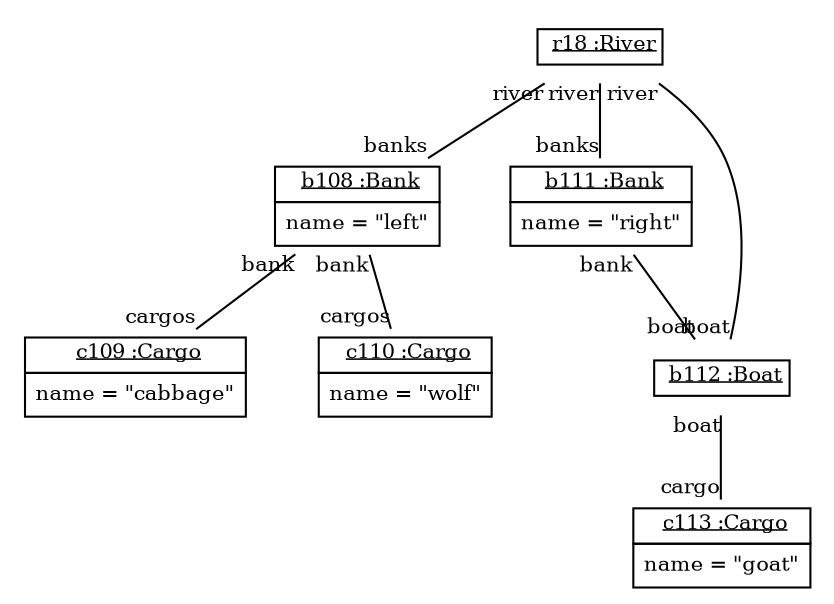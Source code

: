 graph ObjectDiagram {
   node [shape = none, fontsize = 10];
   edge [fontsize = 10];
   compound=true;

r18 [label=<<table border='0' cellborder='1' cellspacing='0'> <tr> <td> <u>r18 :River</u></td></tr></table>>];
b108 [label=<<table border='0' cellborder='1' cellspacing='0'> <tr> <td> <u>b108 :Bank</u></td></tr><tr><td><table border='0' cellborder='0' cellspacing='0'><tr><td>name = "left"</td></tr></table></td></tr></table>>];
c109 [label=<<table border='0' cellborder='1' cellspacing='0'> <tr> <td> <u>c109 :Cargo</u></td></tr><tr><td><table border='0' cellborder='0' cellspacing='0'><tr><td>name = "cabbage"</td></tr></table></td></tr></table>>];
c110 [label=<<table border='0' cellborder='1' cellspacing='0'> <tr> <td> <u>c110 :Cargo</u></td></tr><tr><td><table border='0' cellborder='0' cellspacing='0'><tr><td>name = "wolf"</td></tr></table></td></tr></table>>];
b111 [label=<<table border='0' cellborder='1' cellspacing='0'> <tr> <td> <u>b111 :Bank</u></td></tr><tr><td><table border='0' cellborder='0' cellspacing='0'><tr><td>name = "right"</td></tr></table></td></tr></table>>];
b112 [label=<<table border='0' cellborder='1' cellspacing='0'> <tr> <td> <u>b112 :Boat</u></td></tr></table>>];
c113 [label=<<table border='0' cellborder='1' cellspacing='0'> <tr> <td> <u>c113 :Cargo</u></td></tr><tr><td><table border='0' cellborder='0' cellspacing='0'><tr><td>name = "goat"</td></tr></table></td></tr></table>>];

r18 -- b108 [headlabel = "banks" taillabel = "river"];
r18 -- b111 [headlabel = "banks" taillabel = "river"];
r18 -- b112 [headlabel = "boat" taillabel = "river"];
b108 -- c109 [headlabel = "cargos" taillabel = "bank"];
b108 -- c110 [headlabel = "cargos" taillabel = "bank"];
b111 -- b112 [headlabel = "boat" taillabel = "bank"];
b112 -- c113 [headlabel = "cargo" taillabel = "boat"];
}
